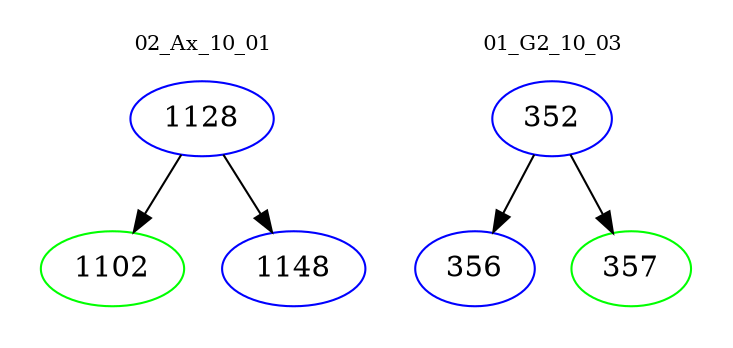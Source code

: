 digraph{
subgraph cluster_0 {
color = white
label = "02_Ax_10_01";
fontsize=10;
T0_1128 [label="1128", color="blue"]
T0_1128 -> T0_1102 [color="black"]
T0_1102 [label="1102", color="green"]
T0_1128 -> T0_1148 [color="black"]
T0_1148 [label="1148", color="blue"]
}
subgraph cluster_1 {
color = white
label = "01_G2_10_03";
fontsize=10;
T1_352 [label="352", color="blue"]
T1_352 -> T1_356 [color="black"]
T1_356 [label="356", color="blue"]
T1_352 -> T1_357 [color="black"]
T1_357 [label="357", color="green"]
}
}
